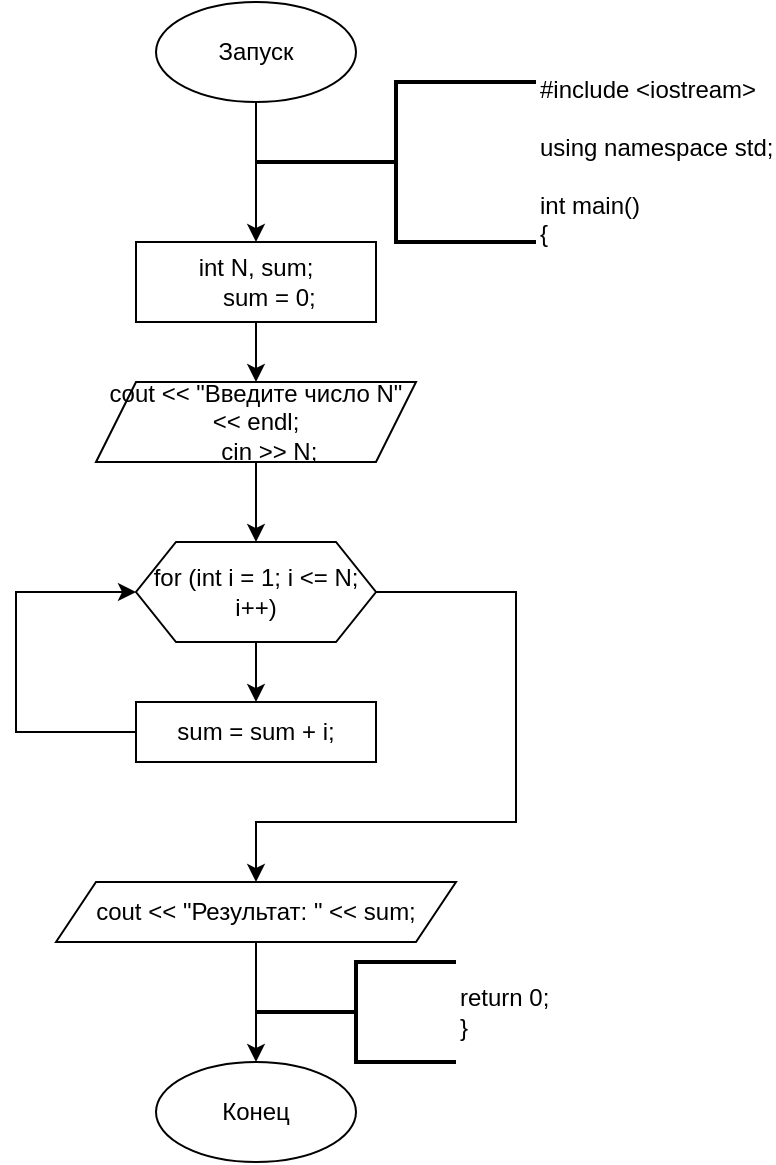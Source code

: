 <mxfile version="15.7.3" type="device"><diagram id="C5RBs43oDa-KdzZeNtuy" name="1.1"><mxGraphModel dx="1061" dy="615" grid="1" gridSize="10" guides="1" tooltips="1" connect="1" arrows="1" fold="1" page="1" pageScale="1" pageWidth="827" pageHeight="1169" math="0" shadow="0"><root><mxCell id="WIyWlLk6GJQsqaUBKTNV-0"/><mxCell id="WIyWlLk6GJQsqaUBKTNV-1" parent="WIyWlLk6GJQsqaUBKTNV-0"/><mxCell id="i7K__oYWP85K4bVugmzM-60" value="" style="edgeStyle=orthogonalEdgeStyle;rounded=0;orthogonalLoop=1;jettySize=auto;html=1;" edge="1" parent="WIyWlLk6GJQsqaUBKTNV-1" source="i7K__oYWP85K4bVugmzM-0"><mxGeometry relative="1" as="geometry"><mxPoint x="400" y="130" as="targetPoint"/></mxGeometry></mxCell><mxCell id="i7K__oYWP85K4bVugmzM-0" value="Запуск" style="ellipse;whiteSpace=wrap;html=1;" vertex="1" parent="WIyWlLk6GJQsqaUBKTNV-1"><mxGeometry x="350" y="10" width="100" height="50" as="geometry"/></mxCell><mxCell id="i7K__oYWP85K4bVugmzM-1" value="Конец" style="ellipse;whiteSpace=wrap;html=1;" vertex="1" parent="WIyWlLk6GJQsqaUBKTNV-1"><mxGeometry x="350" y="540" width="100" height="50" as="geometry"/></mxCell><mxCell id="i7K__oYWP85K4bVugmzM-61" value="&lt;div&gt;#include &amp;lt;iostream&amp;gt;&lt;/div&gt;&lt;div&gt;&lt;br&gt;&lt;/div&gt;&lt;div&gt;using namespace std;&lt;/div&gt;&lt;div&gt;&lt;br&gt;&lt;/div&gt;&lt;div&gt;int main()&lt;/div&gt;&lt;div&gt;{&lt;/div&gt;" style="strokeWidth=2;html=1;shape=mxgraph.flowchart.annotation_2;align=left;labelPosition=right;pointerEvents=1;" vertex="1" parent="WIyWlLk6GJQsqaUBKTNV-1"><mxGeometry x="400" y="50" width="140" height="80" as="geometry"/></mxCell><mxCell id="i7K__oYWP85K4bVugmzM-91" value="" style="edgeStyle=orthogonalEdgeStyle;rounded=0;orthogonalLoop=1;jettySize=auto;html=1;" edge="1" parent="WIyWlLk6GJQsqaUBKTNV-1" source="i7K__oYWP85K4bVugmzM-89" target="i7K__oYWP85K4bVugmzM-90"><mxGeometry relative="1" as="geometry"/></mxCell><mxCell id="i7K__oYWP85K4bVugmzM-89" value="&lt;div&gt;int N, sum;&lt;/div&gt;&lt;div&gt;&amp;nbsp; &amp;nbsp; sum = 0;&lt;/div&gt;" style="rounded=0;whiteSpace=wrap;html=1;" vertex="1" parent="WIyWlLk6GJQsqaUBKTNV-1"><mxGeometry x="340" y="130" width="120" height="40" as="geometry"/></mxCell><mxCell id="i7K__oYWP85K4bVugmzM-92" style="edgeStyle=orthogonalEdgeStyle;rounded=0;orthogonalLoop=1;jettySize=auto;html=1;exitX=0.5;exitY=1;exitDx=0;exitDy=0;" edge="1" parent="WIyWlLk6GJQsqaUBKTNV-1" source="i7K__oYWP85K4bVugmzM-90" target="i7K__oYWP85K4bVugmzM-93"><mxGeometry relative="1" as="geometry"><mxPoint x="400" y="280" as="targetPoint"/></mxGeometry></mxCell><mxCell id="i7K__oYWP85K4bVugmzM-90" value="cout &lt;&lt; &quot;Введите число N&quot; &lt;&lt; endl;&#10;    cin &gt;&gt; N;" style="shape=parallelogram;perimeter=parallelogramPerimeter;whiteSpace=wrap;html=1;fixedSize=1;rounded=0;" vertex="1" parent="WIyWlLk6GJQsqaUBKTNV-1"><mxGeometry x="320" y="200" width="160" height="40" as="geometry"/></mxCell><mxCell id="i7K__oYWP85K4bVugmzM-94" style="edgeStyle=orthogonalEdgeStyle;rounded=0;orthogonalLoop=1;jettySize=auto;html=1;" edge="1" parent="WIyWlLk6GJQsqaUBKTNV-1" source="i7K__oYWP85K4bVugmzM-93" target="i7K__oYWP85K4bVugmzM-95"><mxGeometry relative="1" as="geometry"><mxPoint x="400" y="380" as="targetPoint"/></mxGeometry></mxCell><mxCell id="i7K__oYWP85K4bVugmzM-97" style="edgeStyle=orthogonalEdgeStyle;rounded=0;orthogonalLoop=1;jettySize=auto;html=1;" edge="1" parent="WIyWlLk6GJQsqaUBKTNV-1" source="i7K__oYWP85K4bVugmzM-93" target="i7K__oYWP85K4bVugmzM-98"><mxGeometry relative="1" as="geometry"><mxPoint x="400" y="470" as="targetPoint"/><Array as="points"><mxPoint x="530" y="305"/><mxPoint x="530" y="420"/><mxPoint x="400" y="420"/></Array></mxGeometry></mxCell><mxCell id="i7K__oYWP85K4bVugmzM-93" value="for (int i = 1; i &lt;= N; i++)" style="shape=hexagon;perimeter=hexagonPerimeter2;whiteSpace=wrap;html=1;fixedSize=1;" vertex="1" parent="WIyWlLk6GJQsqaUBKTNV-1"><mxGeometry x="340" y="280" width="120" height="50" as="geometry"/></mxCell><mxCell id="i7K__oYWP85K4bVugmzM-96" style="edgeStyle=orthogonalEdgeStyle;rounded=0;orthogonalLoop=1;jettySize=auto;html=1;entryX=0;entryY=0.5;entryDx=0;entryDy=0;" edge="1" parent="WIyWlLk6GJQsqaUBKTNV-1" source="i7K__oYWP85K4bVugmzM-95" target="i7K__oYWP85K4bVugmzM-93"><mxGeometry relative="1" as="geometry"><Array as="points"><mxPoint x="280" y="375"/><mxPoint x="280" y="305"/></Array></mxGeometry></mxCell><mxCell id="i7K__oYWP85K4bVugmzM-95" value="sum = sum + i;" style="rounded=0;whiteSpace=wrap;html=1;" vertex="1" parent="WIyWlLk6GJQsqaUBKTNV-1"><mxGeometry x="340" y="360" width="120" height="30" as="geometry"/></mxCell><mxCell id="i7K__oYWP85K4bVugmzM-99" style="edgeStyle=orthogonalEdgeStyle;rounded=0;orthogonalLoop=1;jettySize=auto;html=1;entryX=0.5;entryY=0;entryDx=0;entryDy=0;" edge="1" parent="WIyWlLk6GJQsqaUBKTNV-1" source="i7K__oYWP85K4bVugmzM-98" target="i7K__oYWP85K4bVugmzM-1"><mxGeometry relative="1" as="geometry"/></mxCell><mxCell id="i7K__oYWP85K4bVugmzM-98" value="cout &lt;&lt; &quot;Результат: &quot; &lt;&lt; sum;" style="shape=parallelogram;perimeter=parallelogramPerimeter;whiteSpace=wrap;html=1;fixedSize=1;" vertex="1" parent="WIyWlLk6GJQsqaUBKTNV-1"><mxGeometry x="300" y="450" width="200" height="30" as="geometry"/></mxCell><mxCell id="i7K__oYWP85K4bVugmzM-100" value="return 0;&#10;}" style="strokeWidth=2;html=1;shape=mxgraph.flowchart.annotation_2;align=left;labelPosition=right;pointerEvents=1;" vertex="1" parent="WIyWlLk6GJQsqaUBKTNV-1"><mxGeometry x="400" y="490" width="100" height="50" as="geometry"/></mxCell></root></mxGraphModel></diagram></mxfile>
